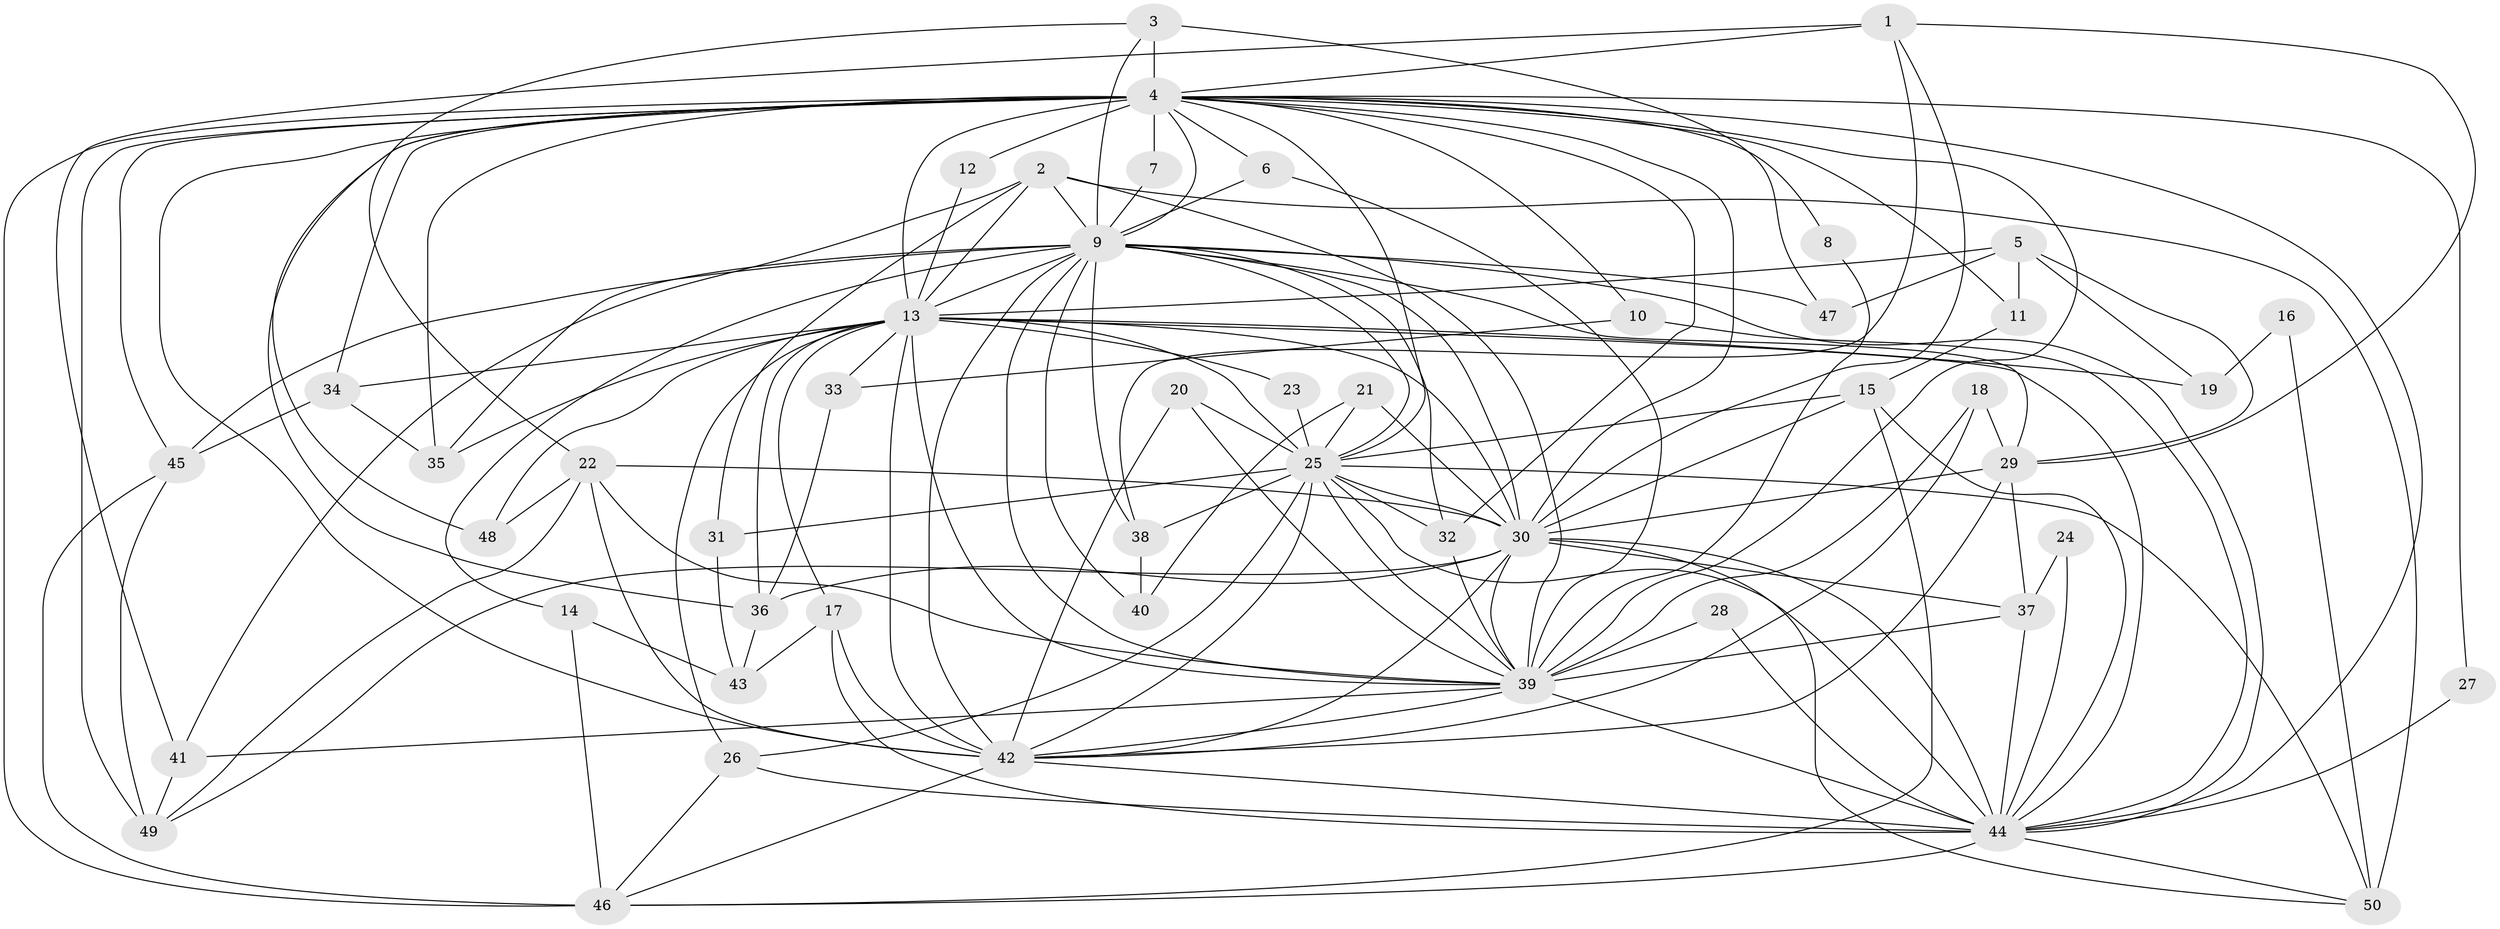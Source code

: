 // original degree distribution, {25: 0.008, 24: 0.016, 16: 0.016, 21: 0.016, 27: 0.008, 30: 0.008, 20: 0.008, 6: 0.04, 3: 0.2, 5: 0.08, 2: 0.528, 4: 0.064, 7: 0.008}
// Generated by graph-tools (version 1.1) at 2025/36/03/04/25 23:36:27]
// undirected, 50 vertices, 149 edges
graph export_dot {
  node [color=gray90,style=filled];
  1;
  2;
  3;
  4;
  5;
  6;
  7;
  8;
  9;
  10;
  11;
  12;
  13;
  14;
  15;
  16;
  17;
  18;
  19;
  20;
  21;
  22;
  23;
  24;
  25;
  26;
  27;
  28;
  29;
  30;
  31;
  32;
  33;
  34;
  35;
  36;
  37;
  38;
  39;
  40;
  41;
  42;
  43;
  44;
  45;
  46;
  47;
  48;
  49;
  50;
  1 -- 4 [weight=1.0];
  1 -- 29 [weight=1.0];
  1 -- 30 [weight=1.0];
  1 -- 38 [weight=1.0];
  1 -- 41 [weight=1.0];
  2 -- 9 [weight=1.0];
  2 -- 13 [weight=1.0];
  2 -- 31 [weight=1.0];
  2 -- 39 [weight=1.0];
  2 -- 41 [weight=1.0];
  2 -- 50 [weight=1.0];
  3 -- 4 [weight=2.0];
  3 -- 9 [weight=1.0];
  3 -- 22 [weight=1.0];
  3 -- 47 [weight=1.0];
  4 -- 6 [weight=1.0];
  4 -- 7 [weight=1.0];
  4 -- 8 [weight=1.0];
  4 -- 9 [weight=2.0];
  4 -- 10 [weight=1.0];
  4 -- 11 [weight=1.0];
  4 -- 12 [weight=2.0];
  4 -- 13 [weight=5.0];
  4 -- 25 [weight=2.0];
  4 -- 27 [weight=1.0];
  4 -- 30 [weight=2.0];
  4 -- 32 [weight=2.0];
  4 -- 34 [weight=2.0];
  4 -- 35 [weight=1.0];
  4 -- 36 [weight=1.0];
  4 -- 39 [weight=3.0];
  4 -- 42 [weight=3.0];
  4 -- 44 [weight=3.0];
  4 -- 45 [weight=1.0];
  4 -- 46 [weight=2.0];
  4 -- 48 [weight=1.0];
  4 -- 49 [weight=2.0];
  5 -- 11 [weight=1.0];
  5 -- 13 [weight=1.0];
  5 -- 19 [weight=1.0];
  5 -- 29 [weight=1.0];
  5 -- 47 [weight=1.0];
  6 -- 9 [weight=1.0];
  6 -- 39 [weight=1.0];
  7 -- 9 [weight=1.0];
  8 -- 39 [weight=1.0];
  9 -- 13 [weight=2.0];
  9 -- 14 [weight=1.0];
  9 -- 25 [weight=2.0];
  9 -- 29 [weight=1.0];
  9 -- 30 [weight=1.0];
  9 -- 32 [weight=1.0];
  9 -- 35 [weight=1.0];
  9 -- 38 [weight=2.0];
  9 -- 39 [weight=1.0];
  9 -- 40 [weight=1.0];
  9 -- 42 [weight=3.0];
  9 -- 44 [weight=1.0];
  9 -- 45 [weight=1.0];
  9 -- 47 [weight=3.0];
  10 -- 33 [weight=1.0];
  10 -- 44 [weight=1.0];
  11 -- 15 [weight=1.0];
  12 -- 13 [weight=1.0];
  13 -- 17 [weight=1.0];
  13 -- 19 [weight=3.0];
  13 -- 23 [weight=1.0];
  13 -- 25 [weight=2.0];
  13 -- 26 [weight=1.0];
  13 -- 30 [weight=4.0];
  13 -- 33 [weight=1.0];
  13 -- 34 [weight=1.0];
  13 -- 35 [weight=2.0];
  13 -- 36 [weight=1.0];
  13 -- 39 [weight=2.0];
  13 -- 42 [weight=2.0];
  13 -- 44 [weight=2.0];
  13 -- 48 [weight=1.0];
  14 -- 43 [weight=1.0];
  14 -- 46 [weight=1.0];
  15 -- 25 [weight=1.0];
  15 -- 30 [weight=1.0];
  15 -- 44 [weight=1.0];
  15 -- 46 [weight=1.0];
  16 -- 19 [weight=1.0];
  16 -- 50 [weight=1.0];
  17 -- 42 [weight=1.0];
  17 -- 43 [weight=1.0];
  17 -- 44 [weight=1.0];
  18 -- 29 [weight=1.0];
  18 -- 39 [weight=2.0];
  18 -- 42 [weight=1.0];
  20 -- 25 [weight=1.0];
  20 -- 39 [weight=1.0];
  20 -- 42 [weight=1.0];
  21 -- 25 [weight=1.0];
  21 -- 30 [weight=1.0];
  21 -- 40 [weight=1.0];
  22 -- 30 [weight=1.0];
  22 -- 39 [weight=2.0];
  22 -- 42 [weight=1.0];
  22 -- 48 [weight=1.0];
  22 -- 49 [weight=1.0];
  23 -- 25 [weight=2.0];
  24 -- 37 [weight=1.0];
  24 -- 44 [weight=1.0];
  25 -- 26 [weight=1.0];
  25 -- 30 [weight=1.0];
  25 -- 31 [weight=1.0];
  25 -- 32 [weight=1.0];
  25 -- 38 [weight=2.0];
  25 -- 39 [weight=1.0];
  25 -- 42 [weight=3.0];
  25 -- 44 [weight=2.0];
  25 -- 50 [weight=1.0];
  26 -- 44 [weight=1.0];
  26 -- 46 [weight=1.0];
  27 -- 44 [weight=1.0];
  28 -- 39 [weight=1.0];
  28 -- 44 [weight=1.0];
  29 -- 30 [weight=1.0];
  29 -- 37 [weight=1.0];
  29 -- 42 [weight=1.0];
  30 -- 36 [weight=2.0];
  30 -- 37 [weight=1.0];
  30 -- 39 [weight=1.0];
  30 -- 42 [weight=1.0];
  30 -- 44 [weight=1.0];
  30 -- 49 [weight=1.0];
  30 -- 50 [weight=1.0];
  31 -- 43 [weight=1.0];
  32 -- 39 [weight=1.0];
  33 -- 36 [weight=1.0];
  34 -- 35 [weight=1.0];
  34 -- 45 [weight=1.0];
  36 -- 43 [weight=1.0];
  37 -- 39 [weight=2.0];
  37 -- 44 [weight=1.0];
  38 -- 40 [weight=1.0];
  39 -- 41 [weight=1.0];
  39 -- 42 [weight=1.0];
  39 -- 44 [weight=2.0];
  41 -- 49 [weight=1.0];
  42 -- 44 [weight=3.0];
  42 -- 46 [weight=1.0];
  44 -- 46 [weight=1.0];
  44 -- 50 [weight=1.0];
  45 -- 46 [weight=1.0];
  45 -- 49 [weight=1.0];
}
